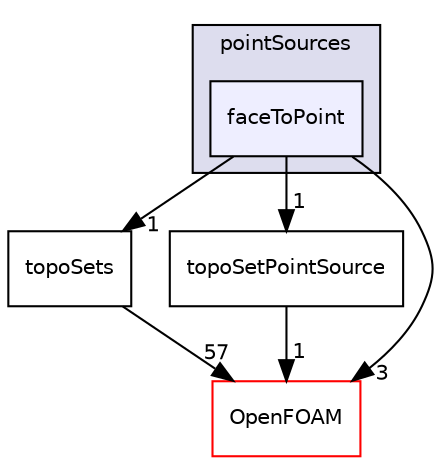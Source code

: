 digraph "src/meshTools/sets/pointSources/faceToPoint" {
  bgcolor=transparent;
  compound=true
  node [ fontsize="10", fontname="Helvetica"];
  edge [ labelfontsize="10", labelfontname="Helvetica"];
  subgraph clusterdir_f5d832cf273a27220e4567749720079c {
    graph [ bgcolor="#ddddee", pencolor="black", label="pointSources" fontname="Helvetica", fontsize="10", URL="dir_f5d832cf273a27220e4567749720079c.html"]
  dir_1466b88e02df0bcd427ac8bae37ad6f1 [shape=box, label="faceToPoint", style="filled", fillcolor="#eeeeff", pencolor="black", URL="dir_1466b88e02df0bcd427ac8bae37ad6f1.html"];
  }
  dir_d23dbc881ee772048f144c3220c0e8b5 [shape=box label="topoSets" URL="dir_d23dbc881ee772048f144c3220c0e8b5.html"];
  dir_39f72778dc80ef60334a244d2f018ed2 [shape=box label="topoSetPointSource" URL="dir_39f72778dc80ef60334a244d2f018ed2.html"];
  dir_c5473ff19b20e6ec4dfe5c310b3778a8 [shape=box label="OpenFOAM" color="red" URL="dir_c5473ff19b20e6ec4dfe5c310b3778a8.html"];
  dir_d23dbc881ee772048f144c3220c0e8b5->dir_c5473ff19b20e6ec4dfe5c310b3778a8 [headlabel="57", labeldistance=1.5 headhref="dir_002115_002151.html"];
  dir_1466b88e02df0bcd427ac8bae37ad6f1->dir_d23dbc881ee772048f144c3220c0e8b5 [headlabel="1", labeldistance=1.5 headhref="dir_002104_002115.html"];
  dir_1466b88e02df0bcd427ac8bae37ad6f1->dir_39f72778dc80ef60334a244d2f018ed2 [headlabel="1", labeldistance=1.5 headhref="dir_002104_002111.html"];
  dir_1466b88e02df0bcd427ac8bae37ad6f1->dir_c5473ff19b20e6ec4dfe5c310b3778a8 [headlabel="3", labeldistance=1.5 headhref="dir_002104_002151.html"];
  dir_39f72778dc80ef60334a244d2f018ed2->dir_c5473ff19b20e6ec4dfe5c310b3778a8 [headlabel="1", labeldistance=1.5 headhref="dir_002111_002151.html"];
}

